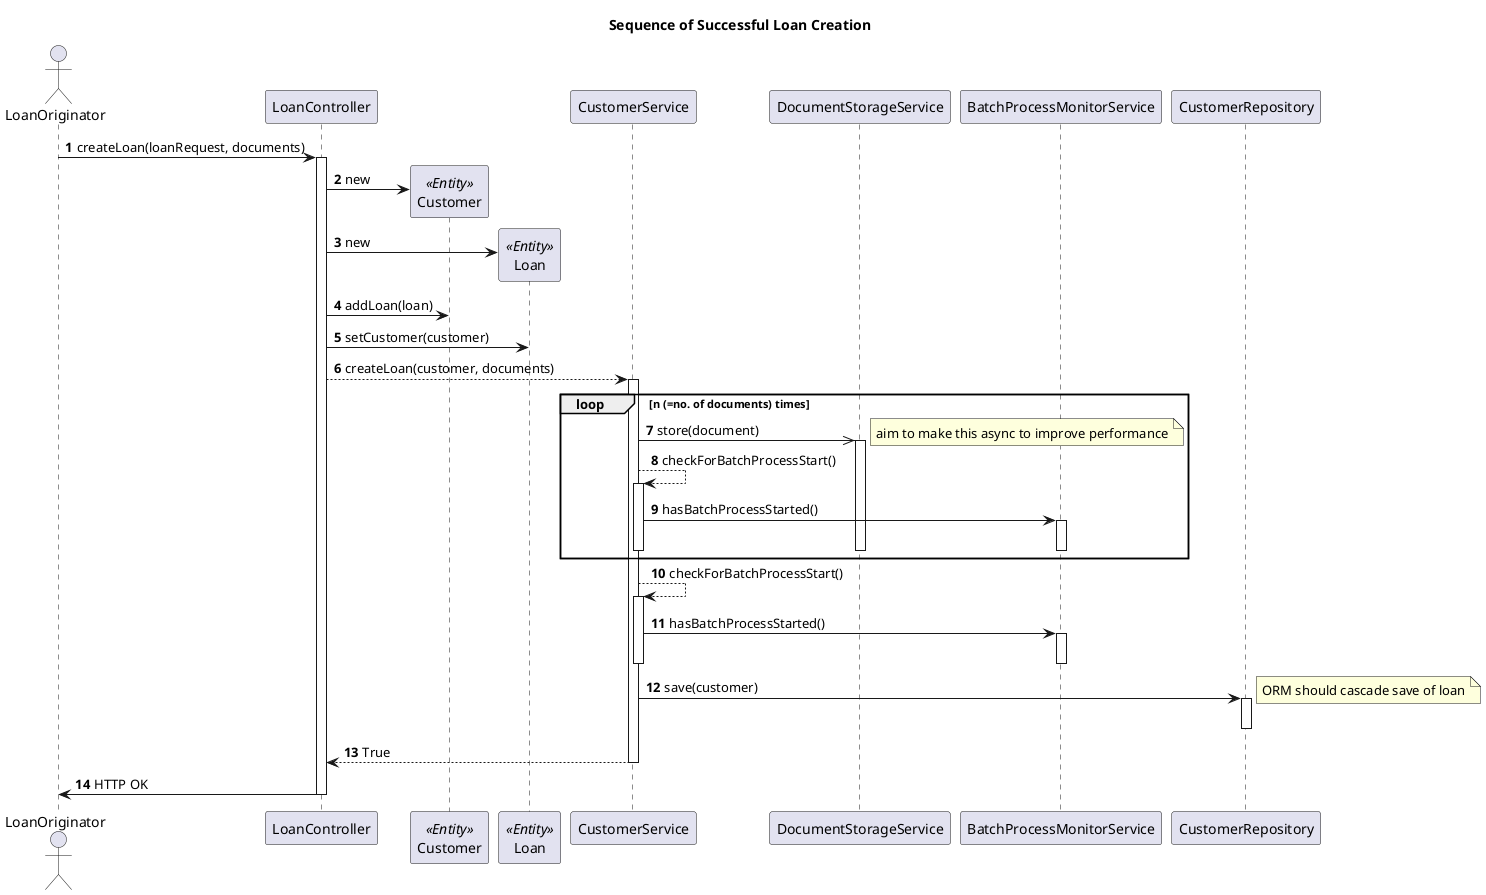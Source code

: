 @startuml
'https://plantuml.com/sequence-diagram

title Sequence of Successful Loan Creation

autonumber
actor LoanOriginator
LoanOriginator -> LoanController: createLoan(loanRequest, documents)
activate LoanController
create Customer << Entity >>
LoanController -> Customer : new
create Loan << Entity >>
LoanController -> Loan : new
LoanController -> Customer : addLoan(loan)
LoanController -> Loan : setCustomer(customer)
LoanController --> CustomerService: createLoan(customer, documents)
activate CustomerService
loop n (=no. of documents) times
    CustomerService ->> DocumentStorageService: store(document)
    note right: aim to make this async to improve performance
    activate DocumentStorageService
    CustomerService --> CustomerService: checkForBatchProcessStart()
    activate CustomerService
    CustomerService -> BatchProcessMonitorService: hasBatchProcessStarted()
    activate BatchProcessMonitorService
    deactivate BatchProcessMonitorService
    deactivate CustomerService
    deactivate DocumentStorageService
end
CustomerService --> CustomerService: checkForBatchProcessStart()
activate CustomerService
CustomerService -> BatchProcessMonitorService: hasBatchProcessStarted()
activate BatchProcessMonitorService
deactivate BatchProcessMonitorService
deactivate CustomerService
CustomerService -> CustomerRepository: save(customer)
note right: ORM should cascade save of loan
activate CustomerRepository
deactivate CustomerRepository
LoanController <-- CustomerService: True
deactivate CustomerService
LoanOriginator <- LoanController: HTTP OK
deactivate LoanController
@enduml